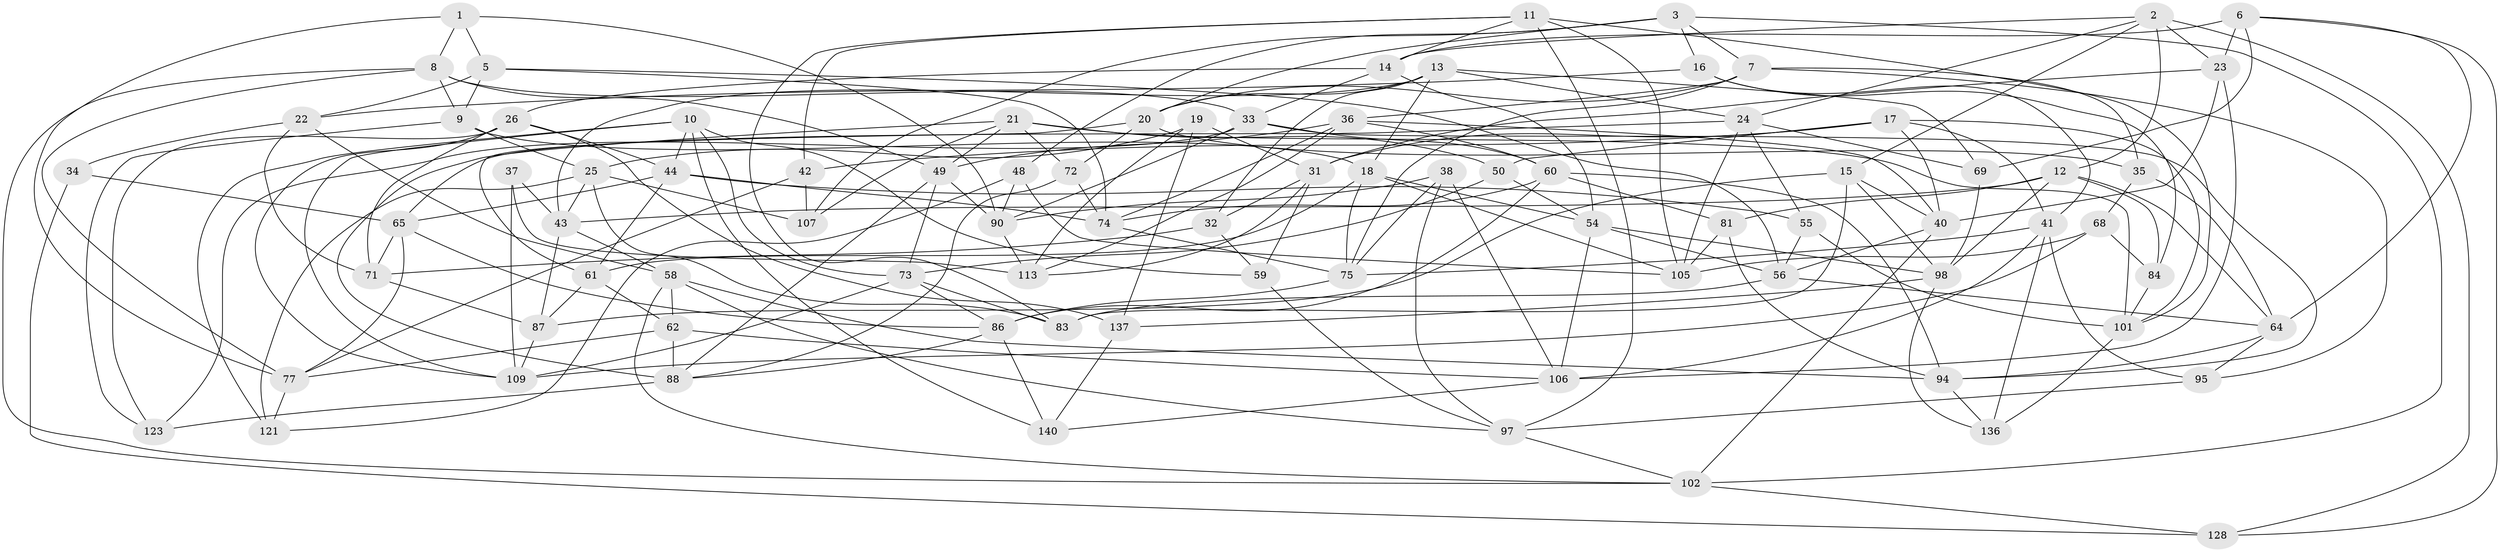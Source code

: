 // original degree distribution, {4: 1.0}
// Generated by graph-tools (version 1.1) at 2025/42/03/06/25 10:42:22]
// undirected, 83 vertices, 216 edges
graph export_dot {
graph [start="1"]
  node [color=gray90,style=filled];
  1;
  2 [super="+70"];
  3 [super="+4"];
  5 [super="+89"];
  6 [super="+63"];
  7 [super="+92"];
  8 [super="+122"];
  9 [super="+93"];
  10 [super="+30"];
  11 [super="+29"];
  12 [super="+27"];
  13 [super="+80"];
  14 [super="+116"];
  15 [super="+28"];
  16;
  17 [super="+53"];
  18 [super="+131"];
  19;
  20 [super="+124"];
  21 [super="+45"];
  22 [super="+111"];
  23 [super="+129"];
  24 [super="+52"];
  25 [super="+76"];
  26 [super="+115"];
  31 [super="+39"];
  32;
  33 [super="+57"];
  34;
  35;
  36 [super="+126"];
  37;
  38;
  40 [super="+51"];
  41 [super="+46"];
  42;
  43 [super="+47"];
  44 [super="+67"];
  48;
  49 [super="+134"];
  50;
  54 [super="+132"];
  55;
  56 [super="+138"];
  58 [super="+82"];
  59;
  60 [super="+79"];
  61 [super="+96"];
  62 [super="+66"];
  64 [super="+91"];
  65 [super="+85"];
  68;
  69;
  71 [super="+139"];
  72;
  73 [super="+112"];
  74 [super="+135"];
  75 [super="+78"];
  77 [super="+127"];
  81;
  83 [super="+104"];
  84;
  86 [super="+103"];
  87 [super="+99"];
  88 [super="+100"];
  90 [super="+118"];
  94 [super="+114"];
  95;
  97 [super="+120"];
  98 [super="+110"];
  101 [super="+125"];
  102 [super="+108"];
  105 [super="+119"];
  106 [super="+133"];
  107;
  109 [super="+130"];
  113 [super="+117"];
  121;
  123;
  128;
  136;
  137;
  140;
  1 -- 77;
  1 -- 8;
  1 -- 5;
  1 -- 90;
  2 -- 14;
  2 -- 23;
  2 -- 128;
  2 -- 15;
  2 -- 12;
  2 -- 24;
  3 -- 20;
  3 -- 48;
  3 -- 16;
  3 -- 107;
  3 -- 102;
  3 -- 7;
  5 -- 9 [weight=2];
  5 -- 22;
  5 -- 56;
  5 -- 74;
  6 -- 23 [weight=2];
  6 -- 69;
  6 -- 14;
  6 -- 128;
  6 -- 64;
  7 -- 36;
  7 -- 20;
  7 -- 35;
  7 -- 75;
  7 -- 95;
  8 -- 9;
  8 -- 77;
  8 -- 33;
  8 -- 102;
  8 -- 49;
  9 -- 18;
  9 -- 123;
  9 -- 25;
  10 -- 59;
  10 -- 109;
  10 -- 121;
  10 -- 73;
  10 -- 44;
  10 -- 140;
  11 -- 97;
  11 -- 14;
  11 -- 42;
  11 -- 105;
  11 -- 83;
  11 -- 101;
  12 -- 84;
  12 -- 43;
  12 -- 81;
  12 -- 98;
  12 -- 64;
  13 -- 69;
  13 -- 20;
  13 -- 32;
  13 -- 18;
  13 -- 43;
  13 -- 24;
  14 -- 54;
  14 -- 33;
  14 -- 26;
  15 -- 98;
  15 -- 40;
  15 -- 87;
  15 -- 83 [weight=2];
  16 -- 22;
  16 -- 41;
  16 -- 84;
  17 -- 41;
  17 -- 40;
  17 -- 101;
  17 -- 50;
  17 -- 42;
  17 -- 31;
  18 -- 54;
  18 -- 61;
  18 -- 105;
  18 -- 75;
  19 -- 137;
  19 -- 25;
  19 -- 113;
  19 -- 31;
  20 -- 72;
  20 -- 35;
  20 -- 61;
  21 -- 49;
  21 -- 72;
  21 -- 101;
  21 -- 88;
  21 -- 50;
  21 -- 107;
  22 -- 34 [weight=2];
  22 -- 71;
  22 -- 58;
  23 -- 40;
  23 -- 31;
  23 -- 106;
  24 -- 69;
  24 -- 105;
  24 -- 65;
  24 -- 55;
  25 -- 83;
  25 -- 43;
  25 -- 107;
  25 -- 121;
  26 -- 137;
  26 -- 123;
  26 -- 44;
  26 -- 109;
  26 -- 71;
  31 -- 59;
  31 -- 113;
  31 -- 32;
  32 -- 59;
  32 -- 71;
  33 -- 60;
  33 -- 90;
  33 -- 123;
  33 -- 94;
  34 -- 65;
  34 -- 128;
  35 -- 68;
  35 -- 64;
  36 -- 49;
  36 -- 40;
  36 -- 60;
  36 -- 113;
  36 -- 74;
  37 -- 43;
  37 -- 113 [weight=2];
  37 -- 109;
  38 -- 97;
  38 -- 75;
  38 -- 90;
  38 -- 106;
  40 -- 102;
  40 -- 56;
  41 -- 136;
  41 -- 75;
  41 -- 95;
  41 -- 106;
  42 -- 107;
  42 -- 77;
  43 -- 87;
  43 -- 58;
  44 -- 65;
  44 -- 61;
  44 -- 55;
  44 -- 74;
  48 -- 105;
  48 -- 121;
  48 -- 90;
  49 -- 90;
  49 -- 88;
  49 -- 73;
  50 -- 73;
  50 -- 54;
  54 -- 106;
  54 -- 56;
  54 -- 98;
  55 -- 56;
  55 -- 101;
  56 -- 64;
  56 -- 83;
  58 -- 102;
  58 -- 62;
  58 -- 97;
  58 -- 94;
  59 -- 97;
  60 -- 81;
  60 -- 94;
  60 -- 74;
  60 -- 86;
  61 -- 87;
  61 -- 62 [weight=2];
  62 -- 106;
  62 -- 77;
  62 -- 88;
  64 -- 94;
  64 -- 95;
  65 -- 71;
  65 -- 77;
  65 -- 86;
  68 -- 84;
  68 -- 105;
  68 -- 109;
  69 -- 98;
  71 -- 87 [weight=2];
  72 -- 88;
  72 -- 74;
  73 -- 86;
  73 -- 83;
  73 -- 109;
  74 -- 75;
  75 -- 86;
  77 -- 121;
  81 -- 105;
  81 -- 94;
  84 -- 101;
  86 -- 140;
  86 -- 88;
  87 -- 109;
  88 -- 123;
  90 -- 113;
  94 -- 136;
  95 -- 97;
  97 -- 102;
  98 -- 137;
  98 -- 136;
  101 -- 136;
  102 -- 128;
  106 -- 140;
  137 -- 140;
}
